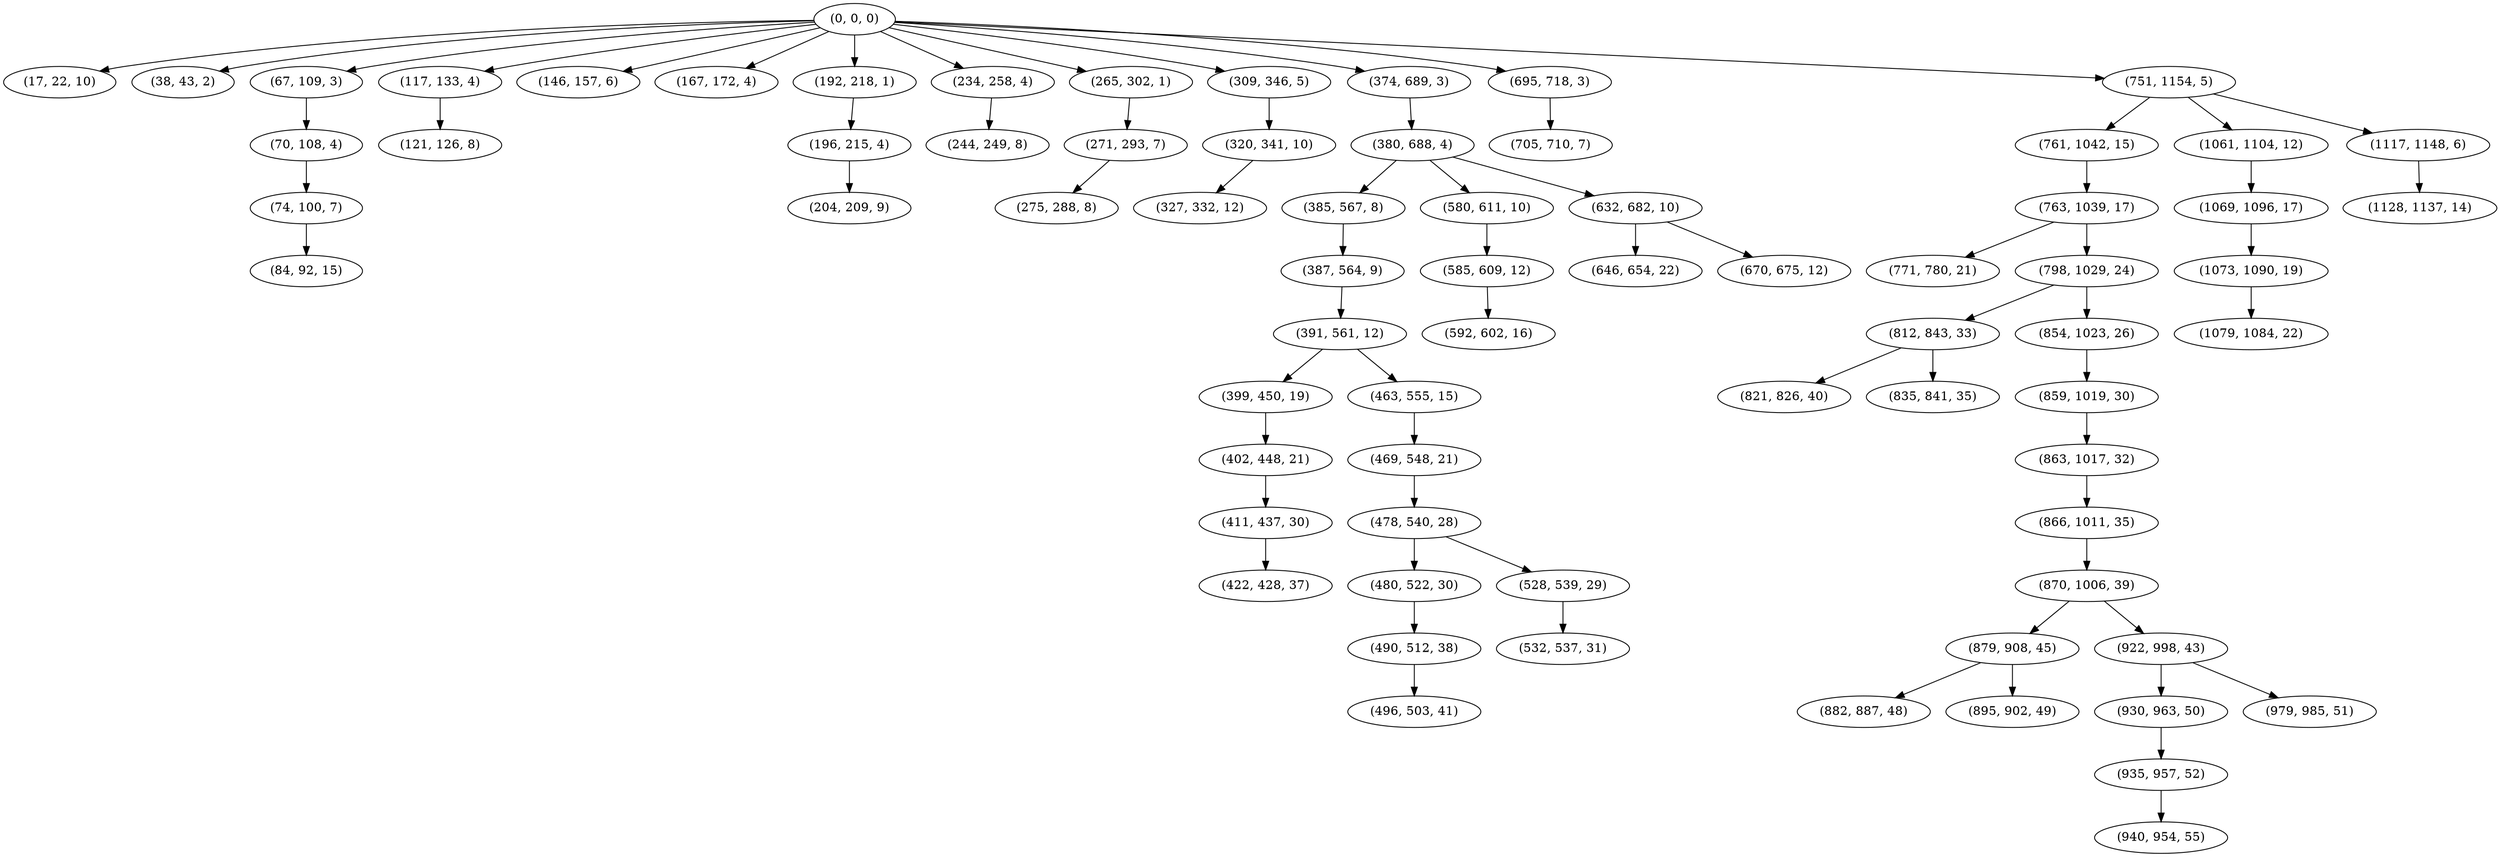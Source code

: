 digraph tree {
    "(0, 0, 0)";
    "(17, 22, 10)";
    "(38, 43, 2)";
    "(67, 109, 3)";
    "(70, 108, 4)";
    "(74, 100, 7)";
    "(84, 92, 15)";
    "(117, 133, 4)";
    "(121, 126, 8)";
    "(146, 157, 6)";
    "(167, 172, 4)";
    "(192, 218, 1)";
    "(196, 215, 4)";
    "(204, 209, 9)";
    "(234, 258, 4)";
    "(244, 249, 8)";
    "(265, 302, 1)";
    "(271, 293, 7)";
    "(275, 288, 8)";
    "(309, 346, 5)";
    "(320, 341, 10)";
    "(327, 332, 12)";
    "(374, 689, 3)";
    "(380, 688, 4)";
    "(385, 567, 8)";
    "(387, 564, 9)";
    "(391, 561, 12)";
    "(399, 450, 19)";
    "(402, 448, 21)";
    "(411, 437, 30)";
    "(422, 428, 37)";
    "(463, 555, 15)";
    "(469, 548, 21)";
    "(478, 540, 28)";
    "(480, 522, 30)";
    "(490, 512, 38)";
    "(496, 503, 41)";
    "(528, 539, 29)";
    "(532, 537, 31)";
    "(580, 611, 10)";
    "(585, 609, 12)";
    "(592, 602, 16)";
    "(632, 682, 10)";
    "(646, 654, 22)";
    "(670, 675, 12)";
    "(695, 718, 3)";
    "(705, 710, 7)";
    "(751, 1154, 5)";
    "(761, 1042, 15)";
    "(763, 1039, 17)";
    "(771, 780, 21)";
    "(798, 1029, 24)";
    "(812, 843, 33)";
    "(821, 826, 40)";
    "(835, 841, 35)";
    "(854, 1023, 26)";
    "(859, 1019, 30)";
    "(863, 1017, 32)";
    "(866, 1011, 35)";
    "(870, 1006, 39)";
    "(879, 908, 45)";
    "(882, 887, 48)";
    "(895, 902, 49)";
    "(922, 998, 43)";
    "(930, 963, 50)";
    "(935, 957, 52)";
    "(940, 954, 55)";
    "(979, 985, 51)";
    "(1061, 1104, 12)";
    "(1069, 1096, 17)";
    "(1073, 1090, 19)";
    "(1079, 1084, 22)";
    "(1117, 1148, 6)";
    "(1128, 1137, 14)";
    "(0, 0, 0)" -> "(17, 22, 10)";
    "(0, 0, 0)" -> "(38, 43, 2)";
    "(0, 0, 0)" -> "(67, 109, 3)";
    "(0, 0, 0)" -> "(117, 133, 4)";
    "(0, 0, 0)" -> "(146, 157, 6)";
    "(0, 0, 0)" -> "(167, 172, 4)";
    "(0, 0, 0)" -> "(192, 218, 1)";
    "(0, 0, 0)" -> "(234, 258, 4)";
    "(0, 0, 0)" -> "(265, 302, 1)";
    "(0, 0, 0)" -> "(309, 346, 5)";
    "(0, 0, 0)" -> "(374, 689, 3)";
    "(0, 0, 0)" -> "(695, 718, 3)";
    "(0, 0, 0)" -> "(751, 1154, 5)";
    "(67, 109, 3)" -> "(70, 108, 4)";
    "(70, 108, 4)" -> "(74, 100, 7)";
    "(74, 100, 7)" -> "(84, 92, 15)";
    "(117, 133, 4)" -> "(121, 126, 8)";
    "(192, 218, 1)" -> "(196, 215, 4)";
    "(196, 215, 4)" -> "(204, 209, 9)";
    "(234, 258, 4)" -> "(244, 249, 8)";
    "(265, 302, 1)" -> "(271, 293, 7)";
    "(271, 293, 7)" -> "(275, 288, 8)";
    "(309, 346, 5)" -> "(320, 341, 10)";
    "(320, 341, 10)" -> "(327, 332, 12)";
    "(374, 689, 3)" -> "(380, 688, 4)";
    "(380, 688, 4)" -> "(385, 567, 8)";
    "(380, 688, 4)" -> "(580, 611, 10)";
    "(380, 688, 4)" -> "(632, 682, 10)";
    "(385, 567, 8)" -> "(387, 564, 9)";
    "(387, 564, 9)" -> "(391, 561, 12)";
    "(391, 561, 12)" -> "(399, 450, 19)";
    "(391, 561, 12)" -> "(463, 555, 15)";
    "(399, 450, 19)" -> "(402, 448, 21)";
    "(402, 448, 21)" -> "(411, 437, 30)";
    "(411, 437, 30)" -> "(422, 428, 37)";
    "(463, 555, 15)" -> "(469, 548, 21)";
    "(469, 548, 21)" -> "(478, 540, 28)";
    "(478, 540, 28)" -> "(480, 522, 30)";
    "(478, 540, 28)" -> "(528, 539, 29)";
    "(480, 522, 30)" -> "(490, 512, 38)";
    "(490, 512, 38)" -> "(496, 503, 41)";
    "(528, 539, 29)" -> "(532, 537, 31)";
    "(580, 611, 10)" -> "(585, 609, 12)";
    "(585, 609, 12)" -> "(592, 602, 16)";
    "(632, 682, 10)" -> "(646, 654, 22)";
    "(632, 682, 10)" -> "(670, 675, 12)";
    "(695, 718, 3)" -> "(705, 710, 7)";
    "(751, 1154, 5)" -> "(761, 1042, 15)";
    "(751, 1154, 5)" -> "(1061, 1104, 12)";
    "(751, 1154, 5)" -> "(1117, 1148, 6)";
    "(761, 1042, 15)" -> "(763, 1039, 17)";
    "(763, 1039, 17)" -> "(771, 780, 21)";
    "(763, 1039, 17)" -> "(798, 1029, 24)";
    "(798, 1029, 24)" -> "(812, 843, 33)";
    "(798, 1029, 24)" -> "(854, 1023, 26)";
    "(812, 843, 33)" -> "(821, 826, 40)";
    "(812, 843, 33)" -> "(835, 841, 35)";
    "(854, 1023, 26)" -> "(859, 1019, 30)";
    "(859, 1019, 30)" -> "(863, 1017, 32)";
    "(863, 1017, 32)" -> "(866, 1011, 35)";
    "(866, 1011, 35)" -> "(870, 1006, 39)";
    "(870, 1006, 39)" -> "(879, 908, 45)";
    "(870, 1006, 39)" -> "(922, 998, 43)";
    "(879, 908, 45)" -> "(882, 887, 48)";
    "(879, 908, 45)" -> "(895, 902, 49)";
    "(922, 998, 43)" -> "(930, 963, 50)";
    "(922, 998, 43)" -> "(979, 985, 51)";
    "(930, 963, 50)" -> "(935, 957, 52)";
    "(935, 957, 52)" -> "(940, 954, 55)";
    "(1061, 1104, 12)" -> "(1069, 1096, 17)";
    "(1069, 1096, 17)" -> "(1073, 1090, 19)";
    "(1073, 1090, 19)" -> "(1079, 1084, 22)";
    "(1117, 1148, 6)" -> "(1128, 1137, 14)";
}
